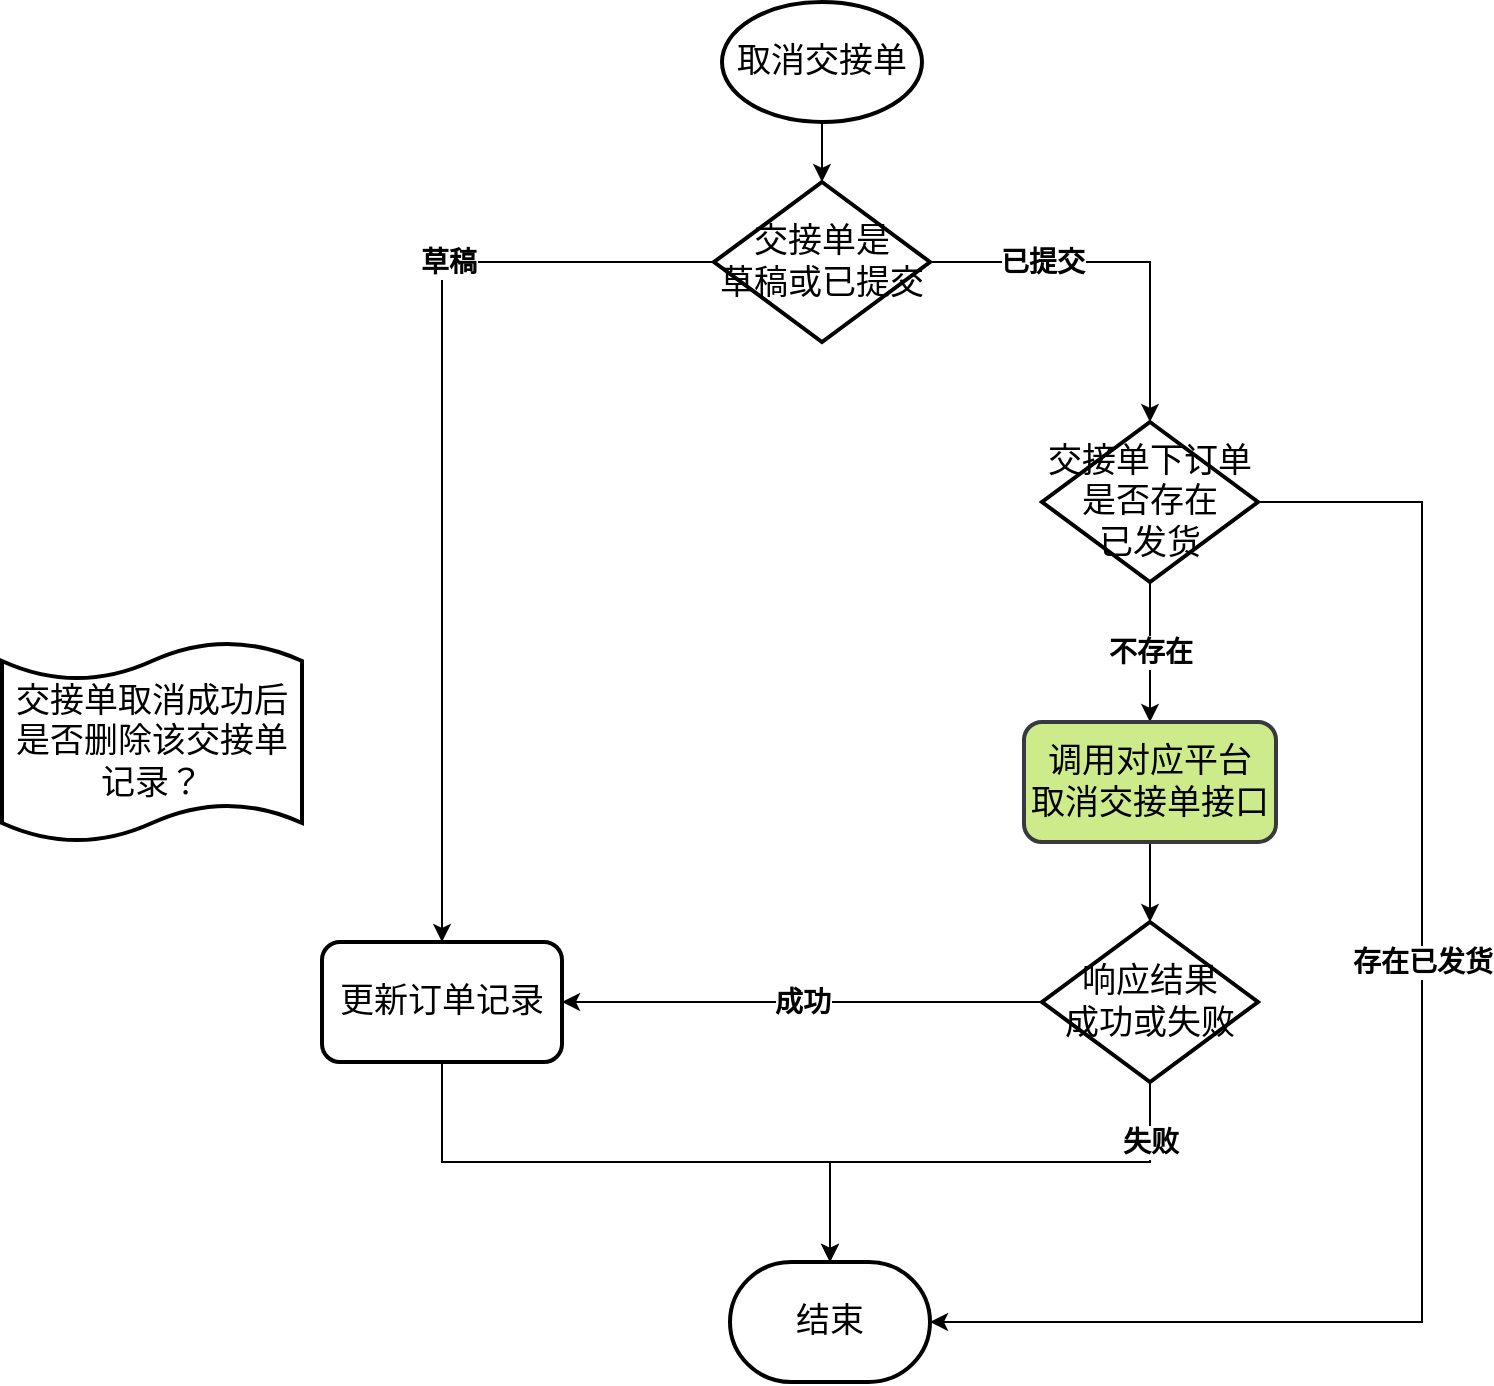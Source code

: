 <mxfile version="21.1.8" type="github">
  <diagram name="第 1 页" id="xOi_Bum9Im6iIcfUfl8x">
    <mxGraphModel dx="1434" dy="700" grid="1" gridSize="10" guides="1" tooltips="1" connect="1" arrows="1" fold="1" page="1" pageScale="1" pageWidth="827" pageHeight="1169" math="0" shadow="0">
      <root>
        <mxCell id="0" />
        <mxCell id="1" parent="0" />
        <mxCell id="WnGc8nTBg2hDpWy_Issx-3" style="edgeStyle=orthogonalEdgeStyle;rounded=0;orthogonalLoop=1;jettySize=auto;html=1;entryX=0.5;entryY=0;entryDx=0;entryDy=0;entryPerimeter=0;" edge="1" parent="1" source="WnGc8nTBg2hDpWy_Issx-1" target="WnGc8nTBg2hDpWy_Issx-2">
          <mxGeometry relative="1" as="geometry" />
        </mxCell>
        <mxCell id="WnGc8nTBg2hDpWy_Issx-1" value="&lt;font style=&quot;font-size: 17px;&quot;&gt;取消交接单&lt;/font&gt;" style="strokeWidth=2;html=1;shape=mxgraph.flowchart.start_1;whiteSpace=wrap;" vertex="1" parent="1">
          <mxGeometry x="380" y="130" width="100" height="60" as="geometry" />
        </mxCell>
        <mxCell id="WnGc8nTBg2hDpWy_Issx-5" value="&lt;b&gt;&lt;font style=&quot;font-size: 14px;&quot;&gt;草稿&lt;/font&gt;&lt;/b&gt;" style="edgeStyle=orthogonalEdgeStyle;rounded=0;orthogonalLoop=1;jettySize=auto;html=1;" edge="1" parent="1" source="WnGc8nTBg2hDpWy_Issx-2" target="WnGc8nTBg2hDpWy_Issx-4">
          <mxGeometry x="-0.441" relative="1" as="geometry">
            <mxPoint as="offset" />
          </mxGeometry>
        </mxCell>
        <mxCell id="WnGc8nTBg2hDpWy_Issx-9" value="&lt;font style=&quot;font-size: 14px;&quot;&gt;&lt;b&gt;已提交&lt;/b&gt;&lt;/font&gt;" style="edgeStyle=orthogonalEdgeStyle;rounded=0;orthogonalLoop=1;jettySize=auto;html=1;entryX=0.5;entryY=0;entryDx=0;entryDy=0;entryPerimeter=0;" edge="1" parent="1" source="WnGc8nTBg2hDpWy_Issx-2" target="WnGc8nTBg2hDpWy_Issx-10">
          <mxGeometry x="-0.416" relative="1" as="geometry">
            <mxPoint x="600" y="370" as="targetPoint" />
            <mxPoint as="offset" />
          </mxGeometry>
        </mxCell>
        <mxCell id="WnGc8nTBg2hDpWy_Issx-2" value="&lt;span style=&quot;font-size: 17px;&quot;&gt;交接单是&lt;br&gt;草稿或已提交&lt;br&gt;&lt;/span&gt;" style="strokeWidth=2;html=1;shape=mxgraph.flowchart.decision;whiteSpace=wrap;" vertex="1" parent="1">
          <mxGeometry x="376" y="220" width="108" height="80" as="geometry" />
        </mxCell>
        <mxCell id="WnGc8nTBg2hDpWy_Issx-21" style="edgeStyle=orthogonalEdgeStyle;rounded=0;orthogonalLoop=1;jettySize=auto;html=1;exitX=0.5;exitY=1;exitDx=0;exitDy=0;" edge="1" parent="1" source="WnGc8nTBg2hDpWy_Issx-4" target="WnGc8nTBg2hDpWy_Issx-11">
          <mxGeometry relative="1" as="geometry">
            <Array as="points">
              <mxPoint x="240" y="710" />
              <mxPoint x="434" y="710" />
            </Array>
          </mxGeometry>
        </mxCell>
        <mxCell id="WnGc8nTBg2hDpWy_Issx-4" value="&lt;font style=&quot;font-size: 17px;&quot;&gt;更新订单记录&lt;br&gt;&lt;/font&gt;" style="rounded=1;whiteSpace=wrap;html=1;strokeWidth=2;" vertex="1" parent="1">
          <mxGeometry x="180" y="600" width="120" height="60" as="geometry" />
        </mxCell>
        <mxCell id="WnGc8nTBg2hDpWy_Issx-6" value="&lt;font style=&quot;font-size: 17px;&quot;&gt;交接单取消成功后是否删除该交接单记录？&lt;/font&gt;" style="shape=tape;whiteSpace=wrap;html=1;strokeWidth=2;size=0.19" vertex="1" parent="1">
          <mxGeometry x="20" y="450" width="150" height="100" as="geometry" />
        </mxCell>
        <mxCell id="WnGc8nTBg2hDpWy_Issx-15" value="&lt;b&gt;&lt;font style=&quot;font-size: 14px;&quot;&gt;不存在&lt;/font&gt;&lt;/b&gt;" style="edgeStyle=orthogonalEdgeStyle;rounded=0;orthogonalLoop=1;jettySize=auto;html=1;" edge="1" parent="1" source="WnGc8nTBg2hDpWy_Issx-10" target="WnGc8nTBg2hDpWy_Issx-14">
          <mxGeometry relative="1" as="geometry" />
        </mxCell>
        <mxCell id="WnGc8nTBg2hDpWy_Issx-22" value="&lt;b&gt;&lt;font style=&quot;font-size: 14px;&quot;&gt;存在已发货&lt;/font&gt;&lt;/b&gt;" style="edgeStyle=orthogonalEdgeStyle;rounded=0;orthogonalLoop=1;jettySize=auto;html=1;entryX=1;entryY=0.5;entryDx=0;entryDy=0;entryPerimeter=0;exitX=1;exitY=0.5;exitDx=0;exitDy=0;exitPerimeter=0;" edge="1" parent="1" source="WnGc8nTBg2hDpWy_Issx-10" target="WnGc8nTBg2hDpWy_Issx-11">
          <mxGeometry x="-0.154" relative="1" as="geometry">
            <Array as="points">
              <mxPoint x="730" y="380" />
              <mxPoint x="730" y="790" />
            </Array>
            <mxPoint as="offset" />
          </mxGeometry>
        </mxCell>
        <mxCell id="WnGc8nTBg2hDpWy_Issx-10" value="&lt;span style=&quot;font-size: 17px;&quot;&gt;交接单下订单&lt;br&gt;是否存在&lt;br&gt;已发货&lt;br&gt;&lt;/span&gt;" style="strokeWidth=2;html=1;shape=mxgraph.flowchart.decision;whiteSpace=wrap;" vertex="1" parent="1">
          <mxGeometry x="540" y="340" width="108" height="80" as="geometry" />
        </mxCell>
        <mxCell id="WnGc8nTBg2hDpWy_Issx-11" value="&lt;font style=&quot;font-size: 17px;&quot;&gt;结束&lt;/font&gt;" style="strokeWidth=2;html=1;shape=mxgraph.flowchart.terminator;whiteSpace=wrap;" vertex="1" parent="1">
          <mxGeometry x="384" y="760" width="100" height="60" as="geometry" />
        </mxCell>
        <mxCell id="WnGc8nTBg2hDpWy_Issx-18" style="edgeStyle=orthogonalEdgeStyle;rounded=0;orthogonalLoop=1;jettySize=auto;html=1;entryX=0.5;entryY=0;entryDx=0;entryDy=0;entryPerimeter=0;" edge="1" parent="1" source="WnGc8nTBg2hDpWy_Issx-14" target="WnGc8nTBg2hDpWy_Issx-17">
          <mxGeometry relative="1" as="geometry" />
        </mxCell>
        <mxCell id="WnGc8nTBg2hDpWy_Issx-14" value="&lt;font style=&quot;font-size: 17px;&quot;&gt;调用对应平台&lt;br style=&quot;border-color: var(--border-color);&quot;&gt;取消交接单接口&lt;/font&gt;" style="rounded=1;whiteSpace=wrap;html=1;strokeWidth=2;fillColor=#cdeb8b;strokeColor=#36393d;" vertex="1" parent="1">
          <mxGeometry x="531" y="490" width="126" height="60" as="geometry" />
        </mxCell>
        <mxCell id="WnGc8nTBg2hDpWy_Issx-19" value="&lt;b&gt;&lt;font style=&quot;font-size: 14px;&quot;&gt;成功&lt;/font&gt;&lt;/b&gt;" style="edgeStyle=orthogonalEdgeStyle;rounded=0;orthogonalLoop=1;jettySize=auto;html=1;entryX=1;entryY=0.5;entryDx=0;entryDy=0;" edge="1" parent="1" source="WnGc8nTBg2hDpWy_Issx-17" target="WnGc8nTBg2hDpWy_Issx-4">
          <mxGeometry relative="1" as="geometry" />
        </mxCell>
        <mxCell id="WnGc8nTBg2hDpWy_Issx-20" value="&lt;b&gt;&lt;font style=&quot;font-size: 14px;&quot;&gt;失败&lt;/font&gt;&lt;/b&gt;" style="edgeStyle=orthogonalEdgeStyle;rounded=0;orthogonalLoop=1;jettySize=auto;html=1;exitX=0.5;exitY=1;exitDx=0;exitDy=0;exitPerimeter=0;" edge="1" parent="1" source="WnGc8nTBg2hDpWy_Issx-17" target="WnGc8nTBg2hDpWy_Issx-11">
          <mxGeometry x="-0.76" relative="1" as="geometry">
            <Array as="points">
              <mxPoint x="594" y="710" />
              <mxPoint x="434" y="710" />
            </Array>
            <mxPoint as="offset" />
          </mxGeometry>
        </mxCell>
        <mxCell id="WnGc8nTBg2hDpWy_Issx-17" value="&lt;font style=&quot;font-size: 17px;&quot;&gt;响应结果&lt;br&gt;成功或失败&lt;/font&gt;&lt;span style=&quot;font-size: 17px;&quot;&gt;&lt;br&gt;&lt;/span&gt;" style="strokeWidth=2;html=1;shape=mxgraph.flowchart.decision;whiteSpace=wrap;" vertex="1" parent="1">
          <mxGeometry x="540" y="590" width="108" height="80" as="geometry" />
        </mxCell>
      </root>
    </mxGraphModel>
  </diagram>
</mxfile>
